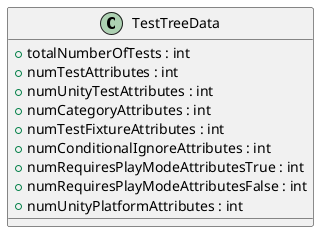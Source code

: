 @startuml
class TestTreeData {
    + totalNumberOfTests : int
    + numTestAttributes : int
    + numUnityTestAttributes : int
    + numCategoryAttributes : int
    + numTestFixtureAttributes : int
    + numConditionalIgnoreAttributes : int
    + numRequiresPlayModeAttributesTrue : int
    + numRequiresPlayModeAttributesFalse : int
    + numUnityPlatformAttributes : int
}
@enduml
